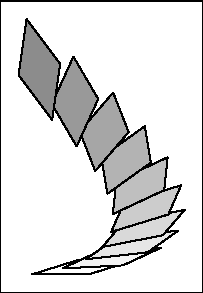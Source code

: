 unitsize(1cm);
pair O=(0,0);
real [] a={0,10,20,30,40,50,60,70,80,90};
real [] g={1,.95,.9,.85,.8,.75,.7,.65,.6,.55};
path rec=shift(3,-.5)*slant(.6)*yscale(.5)*unitsquare;
for(int i=0; i<=9;++i)
{
pen[] p; p[i]=gray(g[i]);
transform [] t;
t[i]=yscale(.5+.1*i)*slant(1-.2*i)*rotate(.5*a[i],O);
filldraw(shift(i/5,0)*t[i]*rec,p[i]);
}
shipout(bbox(3mm));